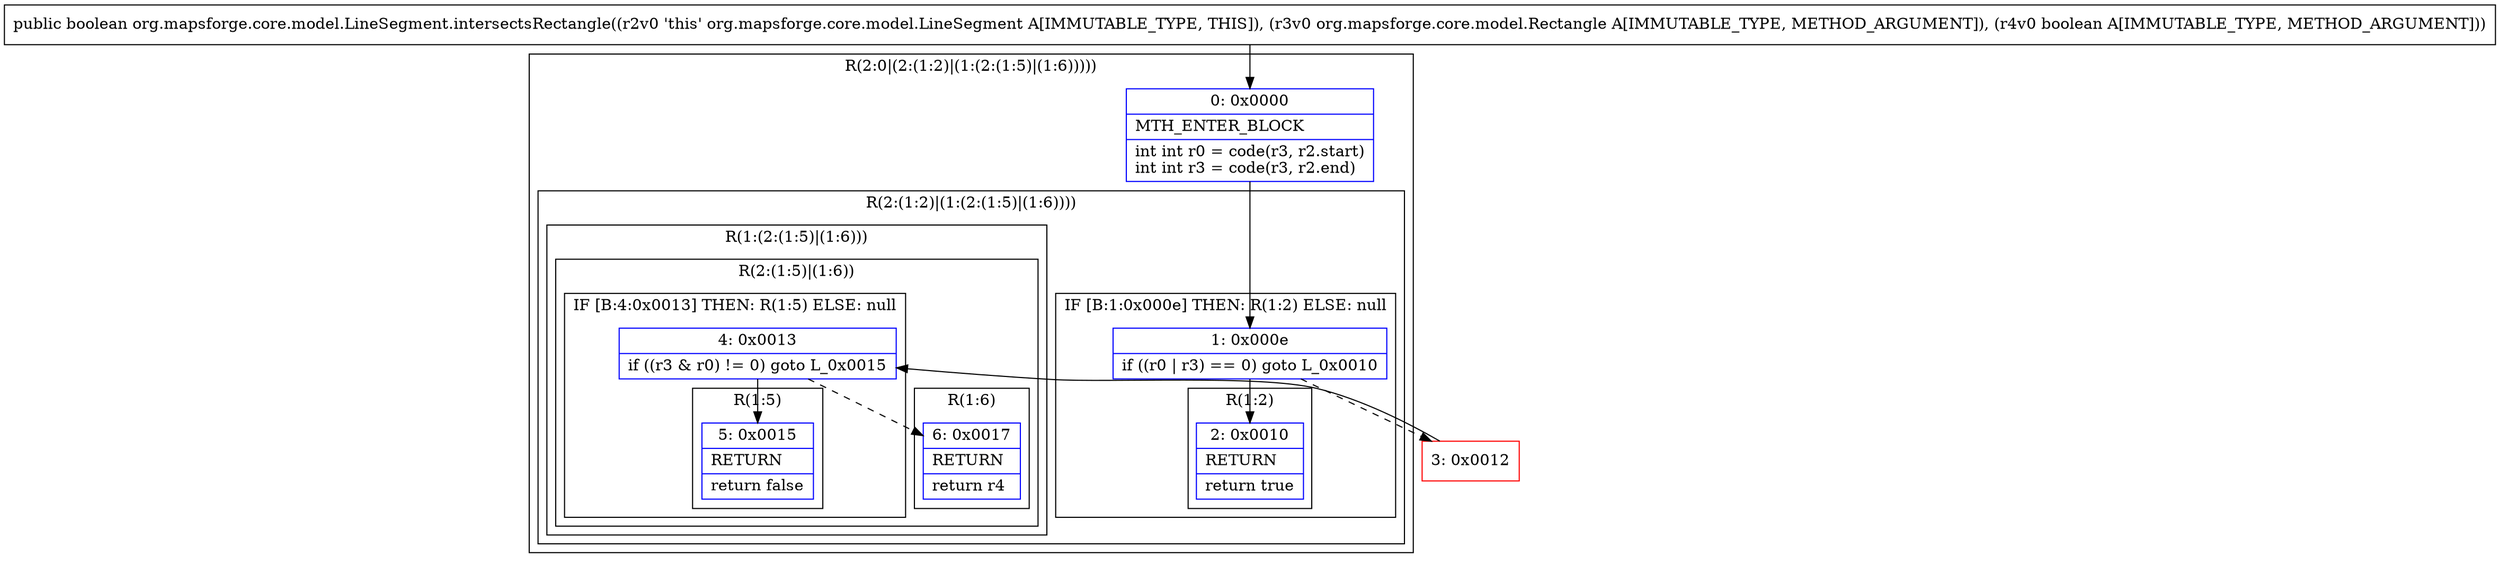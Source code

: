 digraph "CFG fororg.mapsforge.core.model.LineSegment.intersectsRectangle(Lorg\/mapsforge\/core\/model\/Rectangle;Z)Z" {
subgraph cluster_Region_1063314701 {
label = "R(2:0|(2:(1:2)|(1:(2:(1:5)|(1:6)))))";
node [shape=record,color=blue];
Node_0 [shape=record,label="{0\:\ 0x0000|MTH_ENTER_BLOCK\l|int int r0 = code(r3, r2.start)\lint int r3 = code(r3, r2.end)\l}"];
subgraph cluster_Region_192704191 {
label = "R(2:(1:2)|(1:(2:(1:5)|(1:6))))";
node [shape=record,color=blue];
subgraph cluster_IfRegion_808391780 {
label = "IF [B:1:0x000e] THEN: R(1:2) ELSE: null";
node [shape=record,color=blue];
Node_1 [shape=record,label="{1\:\ 0x000e|if ((r0 \| r3) == 0) goto L_0x0010\l}"];
subgraph cluster_Region_827810531 {
label = "R(1:2)";
node [shape=record,color=blue];
Node_2 [shape=record,label="{2\:\ 0x0010|RETURN\l|return true\l}"];
}
}
subgraph cluster_Region_650383069 {
label = "R(1:(2:(1:5)|(1:6)))";
node [shape=record,color=blue];
subgraph cluster_Region_657266717 {
label = "R(2:(1:5)|(1:6))";
node [shape=record,color=blue];
subgraph cluster_IfRegion_748659250 {
label = "IF [B:4:0x0013] THEN: R(1:5) ELSE: null";
node [shape=record,color=blue];
Node_4 [shape=record,label="{4\:\ 0x0013|if ((r3 & r0) != 0) goto L_0x0015\l}"];
subgraph cluster_Region_1330418641 {
label = "R(1:5)";
node [shape=record,color=blue];
Node_5 [shape=record,label="{5\:\ 0x0015|RETURN\l|return false\l}"];
}
}
subgraph cluster_Region_1158066337 {
label = "R(1:6)";
node [shape=record,color=blue];
Node_6 [shape=record,label="{6\:\ 0x0017|RETURN\l|return r4\l}"];
}
}
}
}
}
Node_3 [shape=record,color=red,label="{3\:\ 0x0012}"];
MethodNode[shape=record,label="{public boolean org.mapsforge.core.model.LineSegment.intersectsRectangle((r2v0 'this' org.mapsforge.core.model.LineSegment A[IMMUTABLE_TYPE, THIS]), (r3v0 org.mapsforge.core.model.Rectangle A[IMMUTABLE_TYPE, METHOD_ARGUMENT]), (r4v0 boolean A[IMMUTABLE_TYPE, METHOD_ARGUMENT])) }"];
MethodNode -> Node_0;
Node_0 -> Node_1;
Node_1 -> Node_2;
Node_1 -> Node_3[style=dashed];
Node_4 -> Node_5;
Node_4 -> Node_6[style=dashed];
Node_3 -> Node_4;
}

